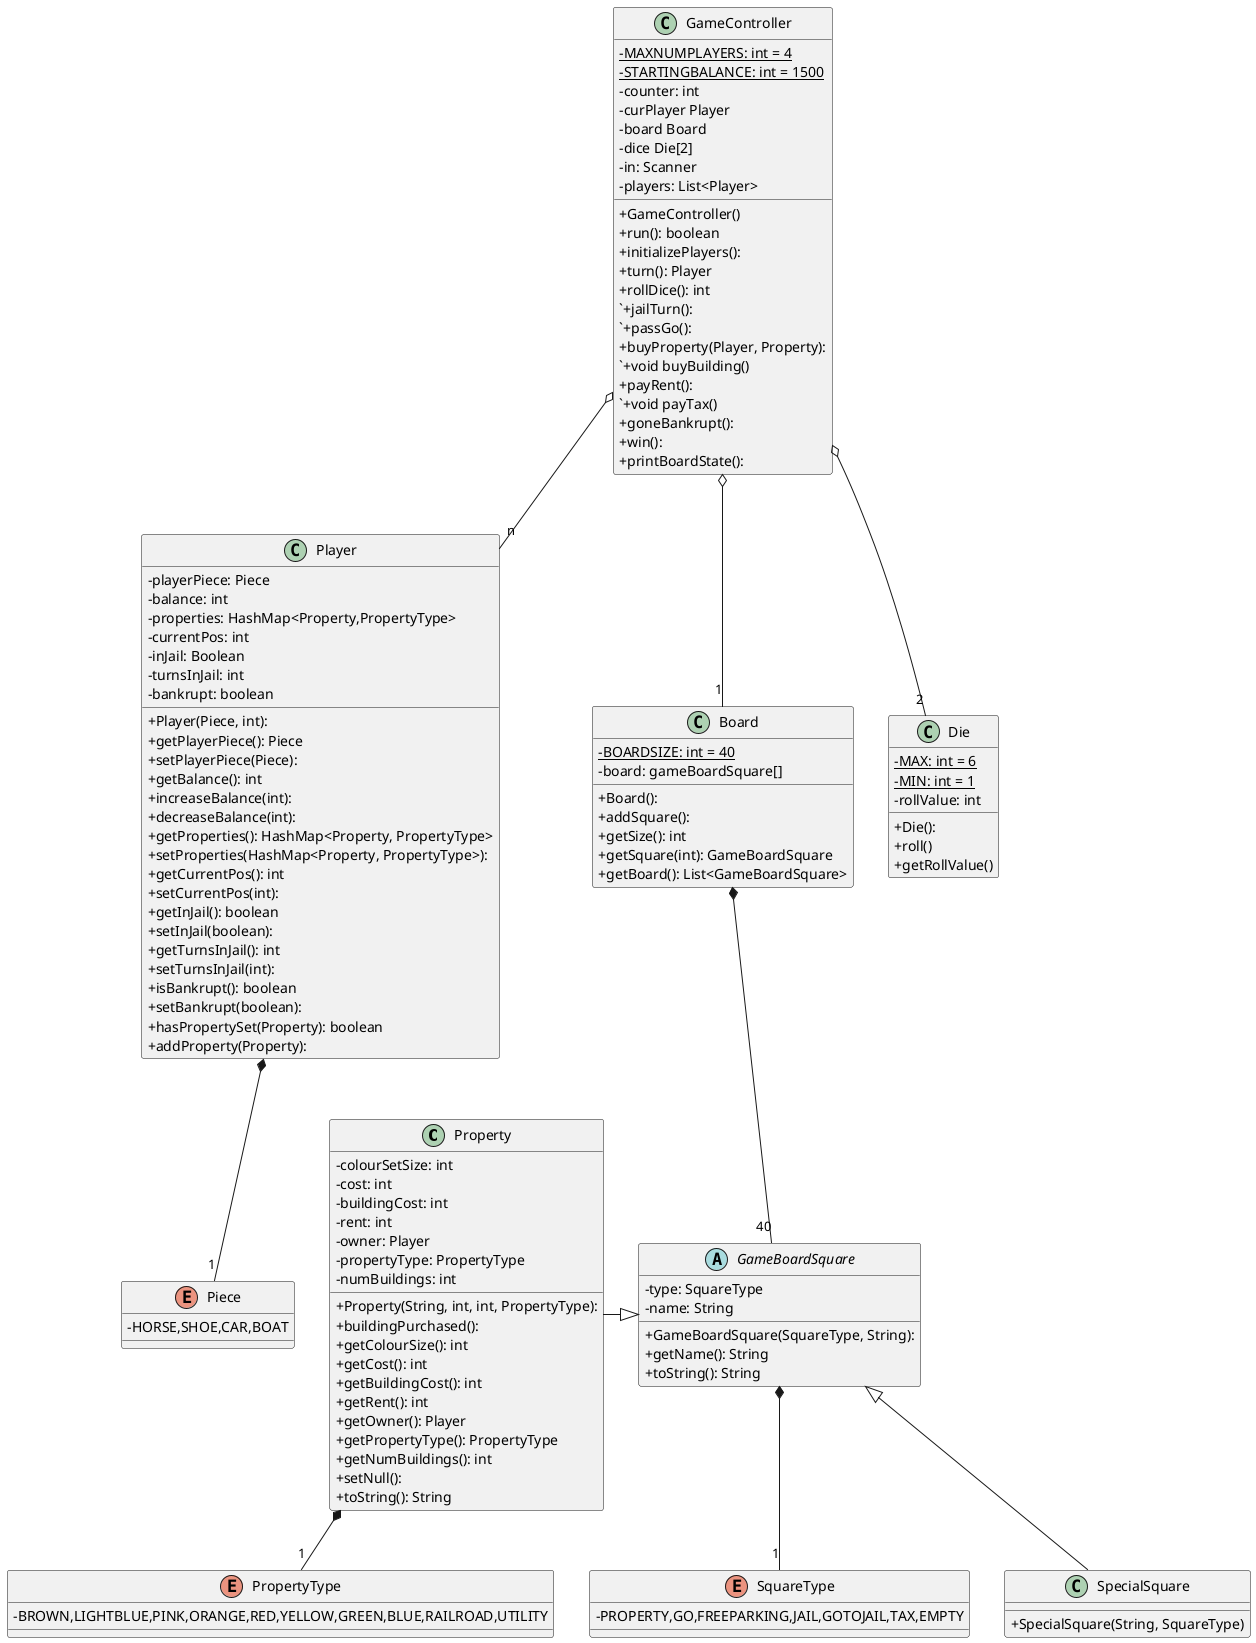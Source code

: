 @startuml

'https://plantuml.com/class-diagram
skinparam classAttributeIconSize 0


Property -|> GameBoardSquare
Property *-- "1" PropertyType

Player *-- "1" Piece

GameController o-- "1" Board
GameController o-- "n" Player
GameController o-- "2" Die

Board *-- "40" GameBoardSquare

SpecialSquare --up|> GameBoardSquare

GameBoardSquare *-- "1" SquareType

enum Piece{
    -HORSE,SHOE,CAR,BOAT
}

enum PropertyType{
    -BROWN,LIGHTBLUE,PINK,ORANGE,RED,YELLOW,GREEN,BLUE,RAILROAD,UTILITY
}

enum SquareType{
    -PROPERTY,GO,FREEPARKING,JAIL,GOTOJAIL,TAX,EMPTY
}

class Player{
    - playerPiece: Piece
    - balance: int
    - properties: HashMap<Property,PropertyType>
    - currentPos: int
    - inJail: Boolean
    - turnsInJail: int
    - bankrupt: boolean

    + Player(Piece, int):
    + getPlayerPiece(): Piece
    + setPlayerPiece(Piece):
    + getBalance(): int
    + increaseBalance(int):
    + decreaseBalance(int):
    + getProperties(): HashMap<Property, PropertyType>
    + setProperties(HashMap<Property, PropertyType>):
    + getCurrentPos(): int
    + setCurrentPos(int):
    + getInJail(): boolean
    + setInJail(boolean):
    + getTurnsInJail(): int
    + setTurnsInJail(int):
    + isBankrupt(): boolean
    + setBankrupt(boolean):
    + hasPropertySet(Property): boolean
    + addProperty(Property):
}

class Die{
    - {static} MAX: int = 6
    - {static} MIN: int = 1
    -rollValue: int
    +Die():
    +roll()
    +getRollValue()
}

class Board{
    - {static} BOARDSIZE: int = 40
    - board: gameBoardSquare[]

    + Board():
    + addSquare():
    + getSize(): int
    + getSquare(int): GameBoardSquare
    + getBoard(): List<GameBoardSquare>
}

class GameController{
    - {static} MAXNUMPLAYERS: int = 4
    - {static} STARTINGBALANCE: int = 1500
    - counter: int
    - curPlayer Player
    -board Board
    -dice Die[2]
    -in: Scanner
    -players: List<Player>

    +GameController()
    +run(): boolean
    +initializePlayers():
    +turn(): Player
    +rollDice(): int
    `+jailTurn():
    `+passGo():
    +buyProperty(Player, Property):
    `+void buyBuilding()
    +payRent():
    `+void payTax()
    +goneBankrupt():
    +win():
    +printBoardState():

}

abstract class GameBoardSquare{
    -type: SquareType
    -name: String

    + GameBoardSquare(SquareType, String):
    + getName(): String
    + toString(): String

}

class Property {
    - colourSetSize: int
    - cost: int
    - buildingCost: int
    - rent: int
    - owner: Player
    - propertyType: PropertyType
    - numBuildings: int

    + Property(String, int, int, PropertyType):
    + buildingPurchased():
    + getColourSize(): int
    + getCost(): int
    + getBuildingCost(): int
    + getRent(): int
    + getOwner(): Player
    + getPropertyType(): PropertyType
    + getNumBuildings(): int
    + setNull():
    + toString(): String


}

class SpecialSquare{
    + SpecialSquare(String, SquareType)

}

'class View{
'    +void printGameState()
'}
@enduml